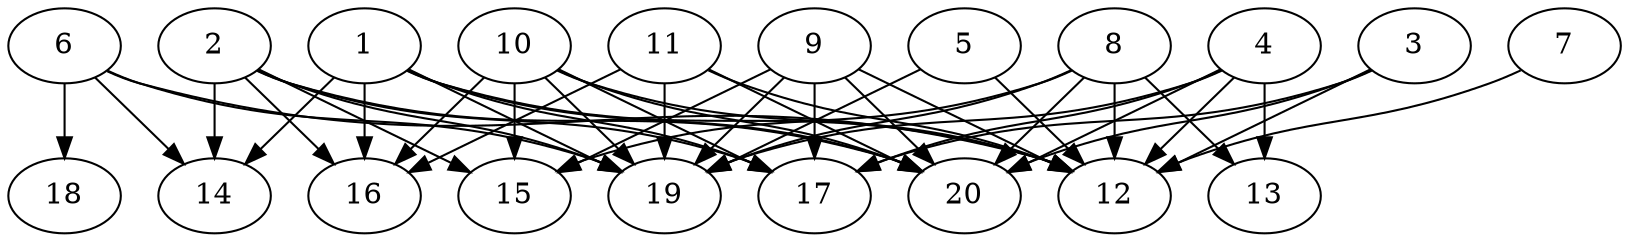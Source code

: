 // DAG automatically generated by daggen at Thu Oct  3 13:58:42 2019
// ./daggen --dot -n 20 --ccr 0.3 --fat 0.9 --regular 0.7 --density 0.9 --mindata 5242880 --maxdata 52428800 
digraph G {
  1 [size="143247360", alpha="0.01", expect_size="42974208"] 
  1 -> 12 [size ="42974208"]
  1 -> 14 [size ="42974208"]
  1 -> 16 [size ="42974208"]
  1 -> 17 [size ="42974208"]
  1 -> 19 [size ="42974208"]
  1 -> 20 [size ="42974208"]
  2 [size="42618880", alpha="0.13", expect_size="12785664"] 
  2 -> 14 [size ="12785664"]
  2 -> 15 [size ="12785664"]
  2 -> 16 [size ="12785664"]
  2 -> 17 [size ="12785664"]
  2 -> 19 [size ="12785664"]
  2 -> 20 [size ="12785664"]
  3 [size="57367893", alpha="0.15", expect_size="17210368"] 
  3 -> 12 [size ="17210368"]
  3 -> 17 [size ="17210368"]
  3 -> 20 [size ="17210368"]
  4 [size="45168640", alpha="0.18", expect_size="13550592"] 
  4 -> 12 [size ="13550592"]
  4 -> 13 [size ="13550592"]
  4 -> 17 [size ="13550592"]
  4 -> 19 [size ="13550592"]
  4 -> 20 [size ="13550592"]
  5 [size="49568427", alpha="0.13", expect_size="14870528"] 
  5 -> 12 [size ="14870528"]
  5 -> 19 [size ="14870528"]
  6 [size="109141333", alpha="0.14", expect_size="32742400"] 
  6 -> 12 [size ="32742400"]
  6 -> 14 [size ="32742400"]
  6 -> 18 [size ="32742400"]
  6 -> 19 [size ="32742400"]
  7 [size="80807253", alpha="0.03", expect_size="24242176"] 
  7 -> 12 [size ="24242176"]
  8 [size="52244480", alpha="0.04", expect_size="15673344"] 
  8 -> 12 [size ="15673344"]
  8 -> 13 [size ="15673344"]
  8 -> 15 [size ="15673344"]
  8 -> 19 [size ="15673344"]
  8 -> 20 [size ="15673344"]
  9 [size="20708693", alpha="0.07", expect_size="6212608"] 
  9 -> 12 [size ="6212608"]
  9 -> 15 [size ="6212608"]
  9 -> 17 [size ="6212608"]
  9 -> 19 [size ="6212608"]
  9 -> 20 [size ="6212608"]
  10 [size="158890667", alpha="0.12", expect_size="47667200"] 
  10 -> 12 [size ="47667200"]
  10 -> 15 [size ="47667200"]
  10 -> 16 [size ="47667200"]
  10 -> 17 [size ="47667200"]
  10 -> 19 [size ="47667200"]
  10 -> 20 [size ="47667200"]
  11 [size="161573547", alpha="0.06", expect_size="48472064"] 
  11 -> 12 [size ="48472064"]
  11 -> 16 [size ="48472064"]
  11 -> 19 [size ="48472064"]
  11 -> 20 [size ="48472064"]
  12 [size="171502933", alpha="0.18", expect_size="51450880"] 
  13 [size="120343893", alpha="0.02", expect_size="36103168"] 
  14 [size="82701653", alpha="0.18", expect_size="24810496"] 
  15 [size="66088960", alpha="0.10", expect_size="19826688"] 
  16 [size="165512533", alpha="0.18", expect_size="49653760"] 
  17 [size="121245013", alpha="0.02", expect_size="36373504"] 
  18 [size="142397440", alpha="0.01", expect_size="42719232"] 
  19 [size="18544640", alpha="0.14", expect_size="5563392"] 
  20 [size="74164907", alpha="0.00", expect_size="22249472"] 
}
